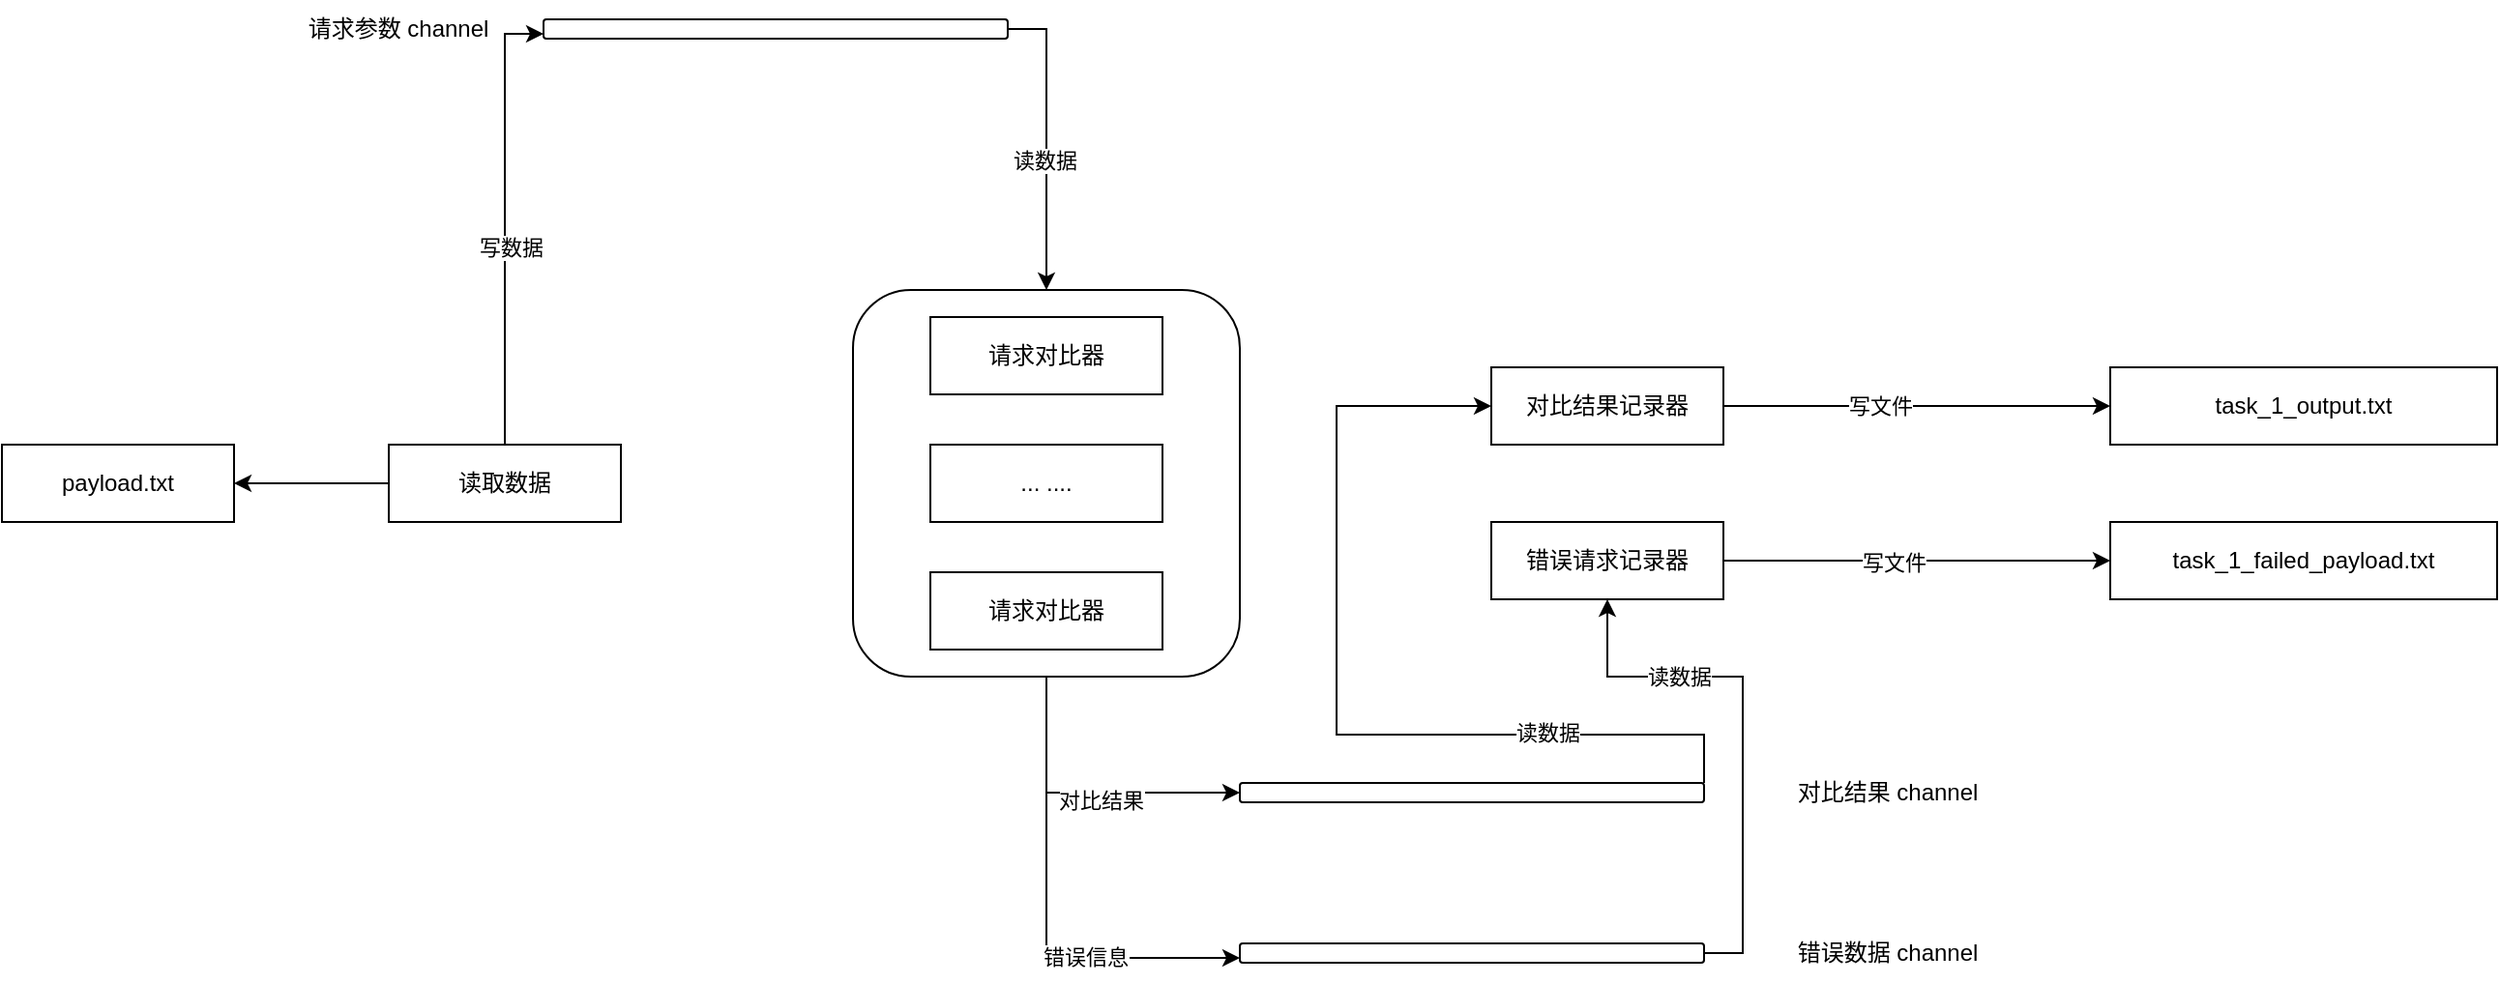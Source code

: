 <mxfile version="27.1.4">
  <diagram name="第 1 页" id="gOwj-vQniG3H-YBWemjl">
    <mxGraphModel dx="1247" dy="586" grid="1" gridSize="10" guides="1" tooltips="1" connect="1" arrows="1" fold="1" page="1" pageScale="1" pageWidth="4800" pageHeight="4800" math="0" shadow="0">
      <root>
        <mxCell id="0" />
        <mxCell id="1" parent="0" />
        <mxCell id="X8sbBprj1SlT98JKXLwf-37" style="edgeStyle=orthogonalEdgeStyle;rounded=0;orthogonalLoop=1;jettySize=auto;html=1;exitX=0.5;exitY=1;exitDx=0;exitDy=0;entryX=0;entryY=0.5;entryDx=0;entryDy=0;" edge="1" parent="1" source="X8sbBprj1SlT98JKXLwf-21" target="X8sbBprj1SlT98JKXLwf-33">
          <mxGeometry relative="1" as="geometry" />
        </mxCell>
        <mxCell id="X8sbBprj1SlT98JKXLwf-38" value="对比结果" style="edgeLabel;html=1;align=center;verticalAlign=middle;resizable=0;points=[];" vertex="1" connectable="0" parent="X8sbBprj1SlT98JKXLwf-37">
          <mxGeometry x="0.1" y="-4" relative="1" as="geometry">
            <mxPoint as="offset" />
          </mxGeometry>
        </mxCell>
        <mxCell id="X8sbBprj1SlT98JKXLwf-39" style="edgeStyle=orthogonalEdgeStyle;rounded=0;orthogonalLoop=1;jettySize=auto;html=1;exitX=0.5;exitY=1;exitDx=0;exitDy=0;entryX=0;entryY=0.75;entryDx=0;entryDy=0;" edge="1" parent="1" source="X8sbBprj1SlT98JKXLwf-21" target="X8sbBprj1SlT98JKXLwf-35">
          <mxGeometry relative="1" as="geometry" />
        </mxCell>
        <mxCell id="X8sbBprj1SlT98JKXLwf-40" value="错误信息" style="edgeLabel;html=1;align=center;verticalAlign=middle;resizable=0;points=[];" vertex="1" connectable="0" parent="X8sbBprj1SlT98JKXLwf-39">
          <mxGeometry x="0.348" y="2" relative="1" as="geometry">
            <mxPoint y="1" as="offset" />
          </mxGeometry>
        </mxCell>
        <mxCell id="X8sbBprj1SlT98JKXLwf-21" value="" style="rounded=1;whiteSpace=wrap;html=1;" vertex="1" parent="1">
          <mxGeometry x="920" y="240" width="200" height="200" as="geometry" />
        </mxCell>
        <mxCell id="X8sbBprj1SlT98JKXLwf-1" value="payload.txt" style="rounded=0;whiteSpace=wrap;html=1;" vertex="1" parent="1">
          <mxGeometry x="480" y="320" width="120" height="40" as="geometry" />
        </mxCell>
        <mxCell id="X8sbBprj1SlT98JKXLwf-7" value="请求对比器" style="rounded=0;whiteSpace=wrap;html=1;" vertex="1" parent="1">
          <mxGeometry x="960" y="254.0" width="120" height="40" as="geometry" />
        </mxCell>
        <mxCell id="X8sbBprj1SlT98JKXLwf-8" value="task_1_output.txt" style="rounded=0;whiteSpace=wrap;html=1;" vertex="1" parent="1">
          <mxGeometry x="1570" y="280" width="200" height="40" as="geometry" />
        </mxCell>
        <mxCell id="X8sbBprj1SlT98JKXLwf-9" value="task_1_failed_payload.txt" style="rounded=0;whiteSpace=wrap;html=1;" vertex="1" parent="1">
          <mxGeometry x="1570" y="360" width="200" height="40" as="geometry" />
        </mxCell>
        <mxCell id="X8sbBprj1SlT98JKXLwf-13" value="请求对比器" style="rounded=0;whiteSpace=wrap;html=1;" vertex="1" parent="1">
          <mxGeometry x="960" y="386" width="120" height="40" as="geometry" />
        </mxCell>
        <mxCell id="X8sbBprj1SlT98JKXLwf-23" style="edgeStyle=orthogonalEdgeStyle;rounded=0;orthogonalLoop=1;jettySize=auto;html=1;exitX=0;exitY=0.5;exitDx=0;exitDy=0;" edge="1" parent="1" source="X8sbBprj1SlT98JKXLwf-14" target="X8sbBprj1SlT98JKXLwf-1">
          <mxGeometry relative="1" as="geometry" />
        </mxCell>
        <mxCell id="X8sbBprj1SlT98JKXLwf-28" style="edgeStyle=orthogonalEdgeStyle;rounded=0;orthogonalLoop=1;jettySize=auto;html=1;exitX=0.5;exitY=0;exitDx=0;exitDy=0;entryX=0;entryY=0.75;entryDx=0;entryDy=0;" edge="1" parent="1" source="X8sbBprj1SlT98JKXLwf-14" target="X8sbBprj1SlT98JKXLwf-25">
          <mxGeometry relative="1" as="geometry" />
        </mxCell>
        <mxCell id="X8sbBprj1SlT98JKXLwf-29" value="写数据" style="edgeLabel;html=1;align=center;verticalAlign=middle;resizable=0;points=[];" vertex="1" connectable="0" parent="X8sbBprj1SlT98JKXLwf-28">
          <mxGeometry x="-0.119" y="-3" relative="1" as="geometry">
            <mxPoint as="offset" />
          </mxGeometry>
        </mxCell>
        <mxCell id="X8sbBprj1SlT98JKXLwf-14" value="读取数据" style="rounded=0;whiteSpace=wrap;html=1;" vertex="1" parent="1">
          <mxGeometry x="680" y="320" width="120" height="40" as="geometry" />
        </mxCell>
        <mxCell id="X8sbBprj1SlT98JKXLwf-17" style="edgeStyle=orthogonalEdgeStyle;rounded=0;orthogonalLoop=1;jettySize=auto;html=1;exitX=1;exitY=0.5;exitDx=0;exitDy=0;entryX=0;entryY=0.5;entryDx=0;entryDy=0;" edge="1" parent="1" source="X8sbBprj1SlT98JKXLwf-15" target="X8sbBprj1SlT98JKXLwf-8">
          <mxGeometry relative="1" as="geometry" />
        </mxCell>
        <mxCell id="X8sbBprj1SlT98JKXLwf-19" value="写文件" style="edgeLabel;html=1;align=center;verticalAlign=middle;resizable=0;points=[];" vertex="1" connectable="0" parent="X8sbBprj1SlT98JKXLwf-17">
          <mxGeometry x="-0.19" relative="1" as="geometry">
            <mxPoint as="offset" />
          </mxGeometry>
        </mxCell>
        <mxCell id="X8sbBprj1SlT98JKXLwf-15" value="对比结果记录器" style="rounded=0;whiteSpace=wrap;html=1;" vertex="1" parent="1">
          <mxGeometry x="1250" y="280" width="120" height="40" as="geometry" />
        </mxCell>
        <mxCell id="X8sbBprj1SlT98JKXLwf-18" style="edgeStyle=orthogonalEdgeStyle;rounded=0;orthogonalLoop=1;jettySize=auto;html=1;exitX=1;exitY=0.5;exitDx=0;exitDy=0;" edge="1" parent="1" source="X8sbBprj1SlT98JKXLwf-16" target="X8sbBprj1SlT98JKXLwf-9">
          <mxGeometry relative="1" as="geometry" />
        </mxCell>
        <mxCell id="X8sbBprj1SlT98JKXLwf-20" value="写文件" style="edgeLabel;html=1;align=center;verticalAlign=middle;resizable=0;points=[];" vertex="1" connectable="0" parent="X8sbBprj1SlT98JKXLwf-18">
          <mxGeometry x="-0.12" y="-1" relative="1" as="geometry">
            <mxPoint as="offset" />
          </mxGeometry>
        </mxCell>
        <mxCell id="X8sbBprj1SlT98JKXLwf-16" value="错误请求记录器" style="rounded=0;whiteSpace=wrap;html=1;" vertex="1" parent="1">
          <mxGeometry x="1250" y="360" width="120" height="40" as="geometry" />
        </mxCell>
        <mxCell id="X8sbBprj1SlT98JKXLwf-30" style="edgeStyle=orthogonalEdgeStyle;rounded=0;orthogonalLoop=1;jettySize=auto;html=1;exitX=1;exitY=0.5;exitDx=0;exitDy=0;" edge="1" parent="1" source="X8sbBprj1SlT98JKXLwf-25" target="X8sbBprj1SlT98JKXLwf-21">
          <mxGeometry relative="1" as="geometry" />
        </mxCell>
        <mxCell id="X8sbBprj1SlT98JKXLwf-31" value="读数据" style="edgeLabel;html=1;align=center;verticalAlign=middle;resizable=0;points=[];" vertex="1" connectable="0" parent="X8sbBprj1SlT98JKXLwf-30">
          <mxGeometry x="0.136" y="-1" relative="1" as="geometry">
            <mxPoint as="offset" />
          </mxGeometry>
        </mxCell>
        <mxCell id="X8sbBprj1SlT98JKXLwf-25" value="" style="rounded=1;whiteSpace=wrap;html=1;" vertex="1" parent="1">
          <mxGeometry x="760" y="100" width="240" height="10" as="geometry" />
        </mxCell>
        <mxCell id="X8sbBprj1SlT98JKXLwf-26" value="请求参数 channel" style="text;html=1;align=center;verticalAlign=middle;whiteSpace=wrap;rounded=0;" vertex="1" parent="1">
          <mxGeometry x="630" y="90" width="110" height="30" as="geometry" />
        </mxCell>
        <mxCell id="X8sbBprj1SlT98JKXLwf-32" value="... ...." style="rounded=0;whiteSpace=wrap;html=1;" vertex="1" parent="1">
          <mxGeometry x="960" y="320" width="120" height="40" as="geometry" />
        </mxCell>
        <mxCell id="X8sbBprj1SlT98JKXLwf-43" style="edgeStyle=orthogonalEdgeStyle;rounded=0;orthogonalLoop=1;jettySize=auto;html=1;exitX=1;exitY=0;exitDx=0;exitDy=0;entryX=0;entryY=0.5;entryDx=0;entryDy=0;" edge="1" parent="1" source="X8sbBprj1SlT98JKXLwf-33" target="X8sbBprj1SlT98JKXLwf-15">
          <mxGeometry relative="1" as="geometry">
            <Array as="points">
              <mxPoint x="1360" y="470" />
              <mxPoint x="1170" y="470" />
              <mxPoint x="1170" y="300" />
            </Array>
          </mxGeometry>
        </mxCell>
        <mxCell id="X8sbBprj1SlT98JKXLwf-44" value="读数据" style="edgeLabel;html=1;align=center;verticalAlign=middle;resizable=0;points=[];" vertex="1" connectable="0" parent="X8sbBprj1SlT98JKXLwf-43">
          <mxGeometry x="-0.542" y="-1" relative="1" as="geometry">
            <mxPoint as="offset" />
          </mxGeometry>
        </mxCell>
        <mxCell id="X8sbBprj1SlT98JKXLwf-33" value="" style="rounded=1;whiteSpace=wrap;html=1;" vertex="1" parent="1">
          <mxGeometry x="1120" y="495" width="240" height="10" as="geometry" />
        </mxCell>
        <mxCell id="X8sbBprj1SlT98JKXLwf-34" value="对比结果 channel" style="text;html=1;align=center;verticalAlign=middle;whiteSpace=wrap;rounded=0;" vertex="1" parent="1">
          <mxGeometry x="1400" y="485" width="110" height="30" as="geometry" />
        </mxCell>
        <mxCell id="X8sbBprj1SlT98JKXLwf-45" style="edgeStyle=orthogonalEdgeStyle;rounded=0;orthogonalLoop=1;jettySize=auto;html=1;exitX=1;exitY=0.5;exitDx=0;exitDy=0;entryX=0.5;entryY=1;entryDx=0;entryDy=0;" edge="1" parent="1" source="X8sbBprj1SlT98JKXLwf-35" target="X8sbBprj1SlT98JKXLwf-16">
          <mxGeometry relative="1" as="geometry">
            <Array as="points">
              <mxPoint x="1380" y="583" />
              <mxPoint x="1380" y="440" />
              <mxPoint x="1310" y="440" />
            </Array>
          </mxGeometry>
        </mxCell>
        <mxCell id="X8sbBprj1SlT98JKXLwf-46" value="读数据" style="edgeLabel;html=1;align=center;verticalAlign=middle;resizable=0;points=[];" vertex="1" connectable="0" parent="X8sbBprj1SlT98JKXLwf-45">
          <mxGeometry x="0.436" relative="1" as="geometry">
            <mxPoint as="offset" />
          </mxGeometry>
        </mxCell>
        <mxCell id="X8sbBprj1SlT98JKXLwf-35" value="" style="rounded=1;whiteSpace=wrap;html=1;" vertex="1" parent="1">
          <mxGeometry x="1120" y="578" width="240" height="10" as="geometry" />
        </mxCell>
        <mxCell id="X8sbBprj1SlT98JKXLwf-36" value="错误数据 channel" style="text;html=1;align=center;verticalAlign=middle;whiteSpace=wrap;rounded=0;" vertex="1" parent="1">
          <mxGeometry x="1400" y="568" width="110" height="30" as="geometry" />
        </mxCell>
      </root>
    </mxGraphModel>
  </diagram>
</mxfile>
